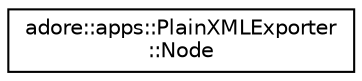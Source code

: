 digraph "Graphical Class Hierarchy"
{
 // LATEX_PDF_SIZE
  edge [fontname="Helvetica",fontsize="10",labelfontname="Helvetica",labelfontsize="10"];
  node [fontname="Helvetica",fontsize="10",shape=record];
  rankdir="LR";
  Node0 [label="adore::apps::PlainXMLExporter\l::Node",height=0.2,width=0.4,color="black", fillcolor="white", style="filled",URL="$structadore_1_1apps_1_1PlainXMLExporter_1_1Node.html",tooltip=" "];
}
